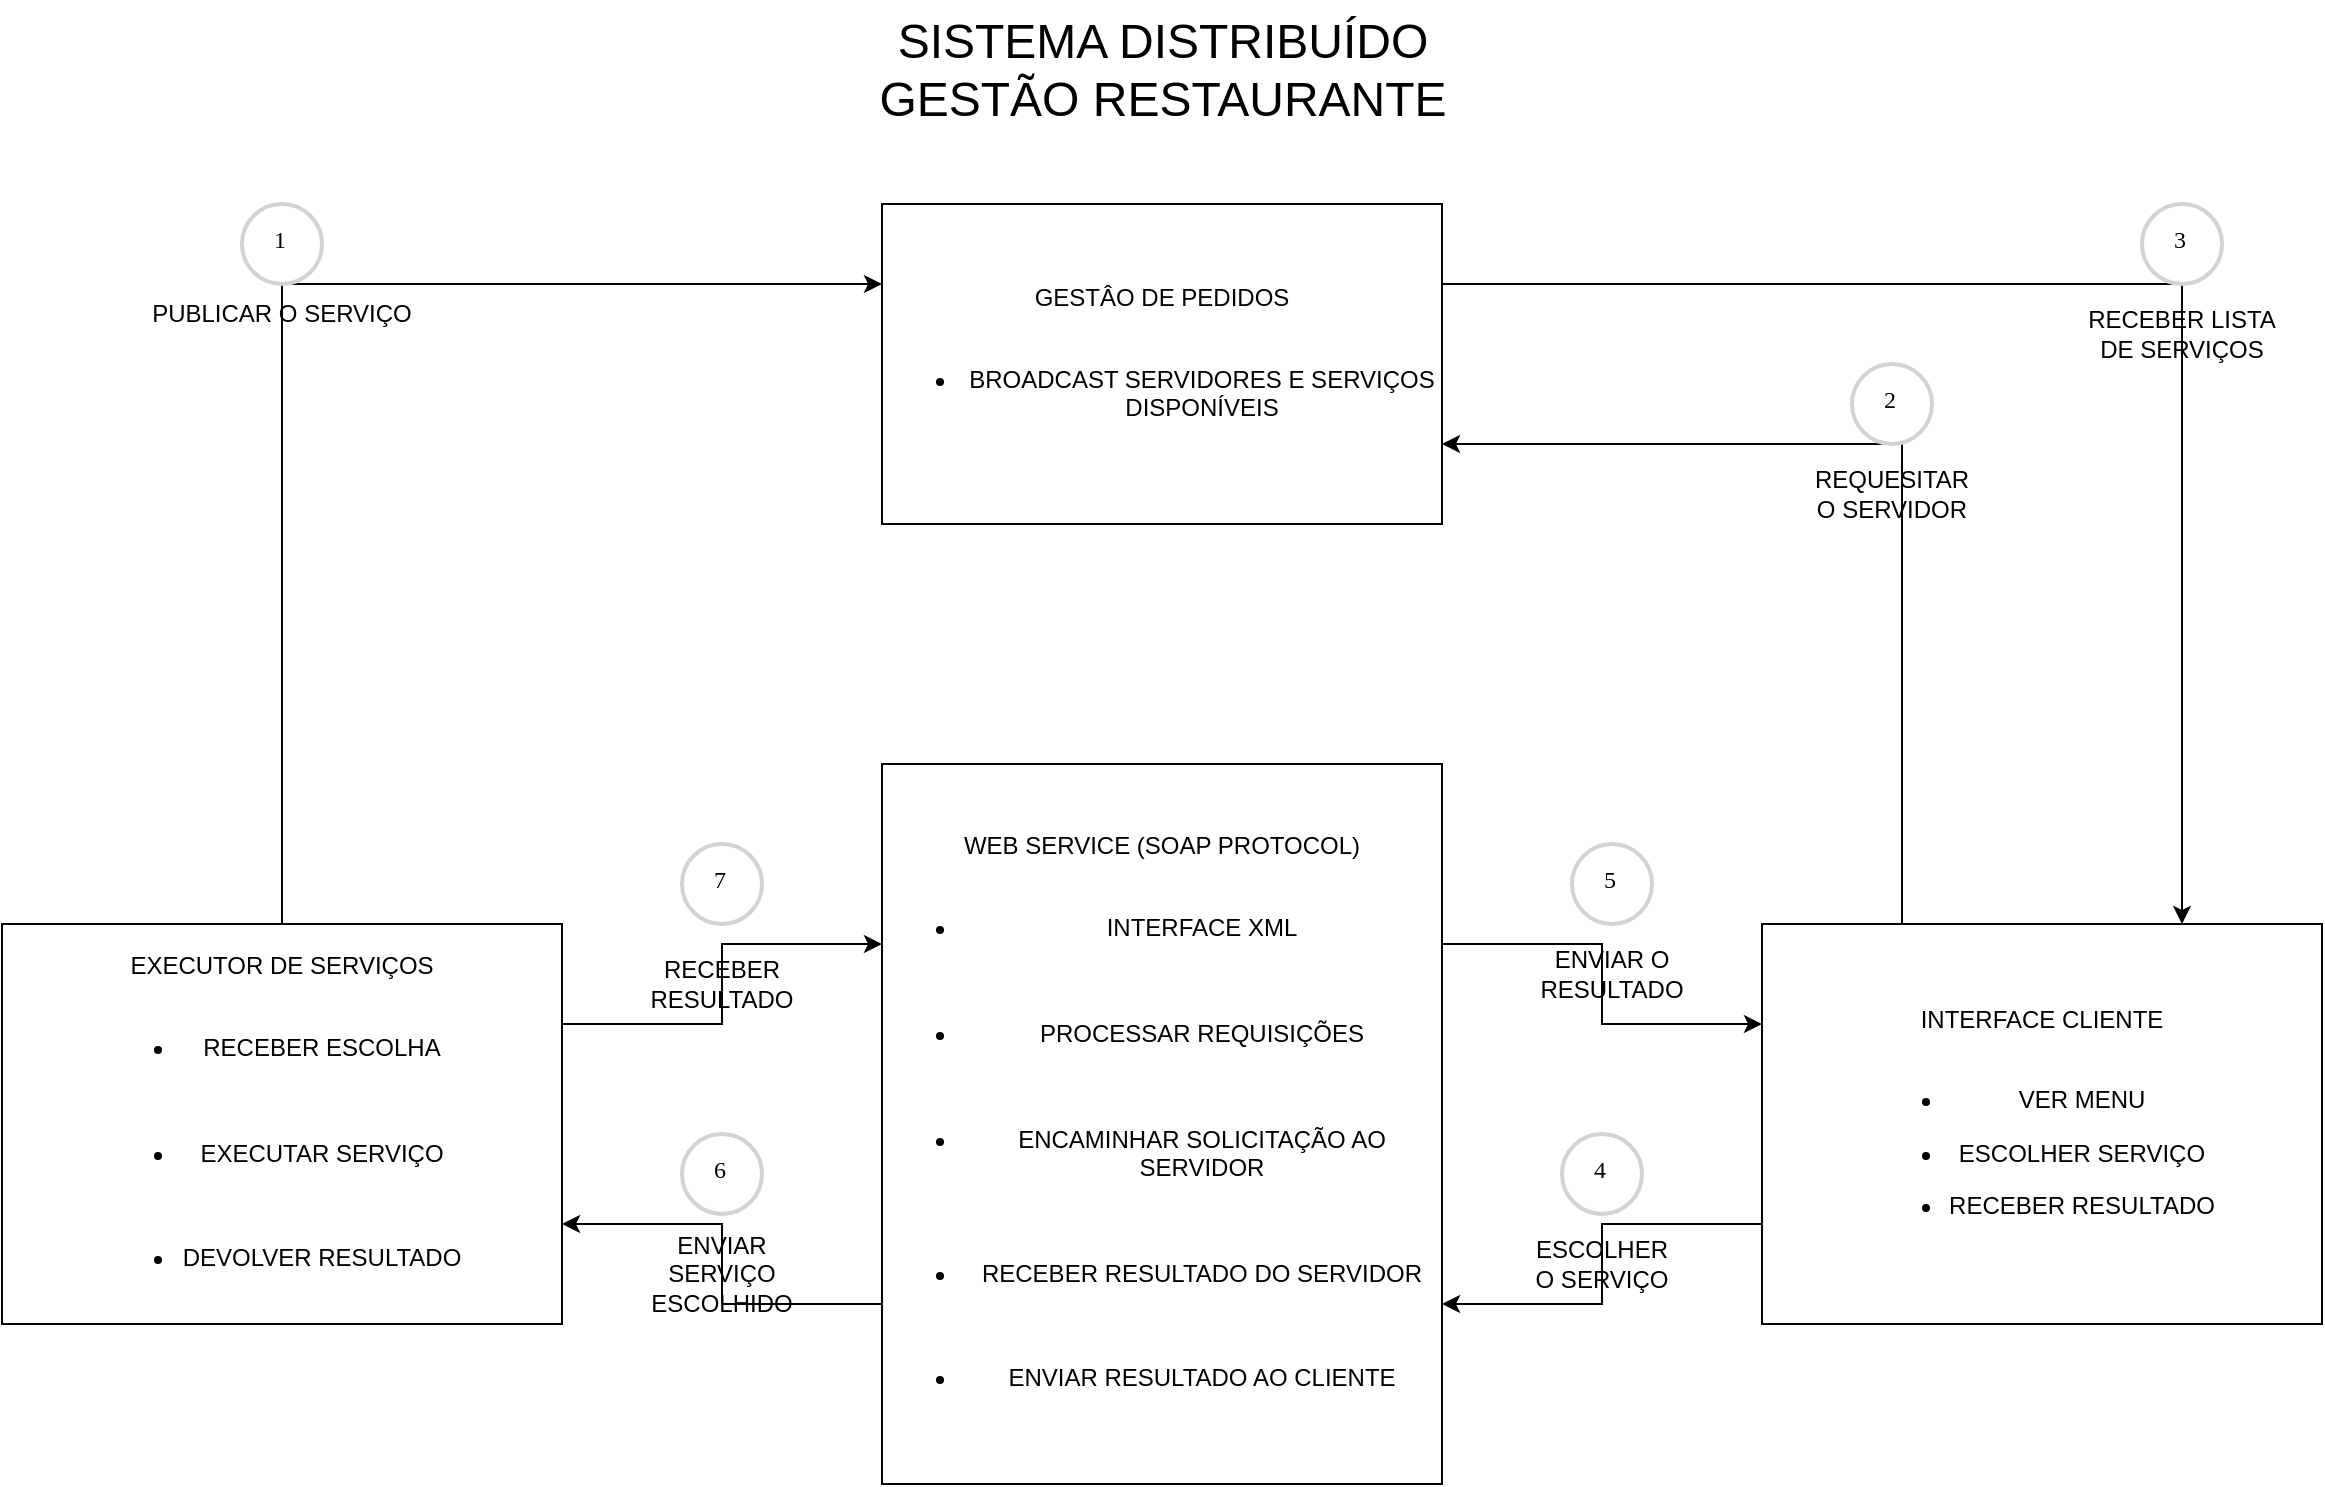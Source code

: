 <mxfile version="24.2.5" type="github">
  <diagram id="C5RBs43oDa-KdzZeNtuy" name="Page-1">
    <mxGraphModel dx="1118" dy="1125" grid="1" gridSize="10" guides="1" tooltips="1" connect="1" arrows="1" fold="1" page="1" pageScale="1" pageWidth="827" pageHeight="1169" math="0" shadow="0">
      <root>
        <mxCell id="WIyWlLk6GJQsqaUBKTNV-0" />
        <mxCell id="WIyWlLk6GJQsqaUBKTNV-1" parent="WIyWlLk6GJQsqaUBKTNV-0" />
        <mxCell id="5T0LsJ3Je5iSqzHqRbRl-8" style="edgeStyle=orthogonalEdgeStyle;rounded=0;orthogonalLoop=1;jettySize=auto;html=1;exitX=1;exitY=0.25;exitDx=0;exitDy=0;entryX=0.75;entryY=0;entryDx=0;entryDy=0;" edge="1" parent="WIyWlLk6GJQsqaUBKTNV-1" source="gP2lWgyANNql_YX0mgH6-0" target="gP2lWgyANNql_YX0mgH6-2">
          <mxGeometry relative="1" as="geometry" />
        </mxCell>
        <mxCell id="gP2lWgyANNql_YX0mgH6-0" value="&lt;div&gt;GESTÂO DE PEDIDOS&lt;br&gt;&lt;br&gt;&lt;/div&gt;&lt;div&gt;&lt;ul&gt;&lt;li&gt;BROADCAST SERVIDORES E SERVIÇOS DISPONÍVEIS&lt;/li&gt;&lt;/ul&gt;&lt;/div&gt;" style="rounded=0;whiteSpace=wrap;html=1;" parent="WIyWlLk6GJQsqaUBKTNV-1" vertex="1">
          <mxGeometry x="440" y="120" width="280" height="160" as="geometry" />
        </mxCell>
        <mxCell id="5T0LsJ3Je5iSqzHqRbRl-5" style="edgeStyle=orthogonalEdgeStyle;rounded=0;orthogonalLoop=1;jettySize=auto;html=1;exitX=0.5;exitY=0;exitDx=0;exitDy=0;entryX=0;entryY=0.25;entryDx=0;entryDy=0;" edge="1" parent="WIyWlLk6GJQsqaUBKTNV-1" source="gP2lWgyANNql_YX0mgH6-1" target="gP2lWgyANNql_YX0mgH6-0">
          <mxGeometry relative="1" as="geometry" />
        </mxCell>
        <mxCell id="5T0LsJ3Je5iSqzHqRbRl-14" style="edgeStyle=orthogonalEdgeStyle;rounded=0;orthogonalLoop=1;jettySize=auto;html=1;exitX=1;exitY=0.25;exitDx=0;exitDy=0;entryX=0;entryY=0.25;entryDx=0;entryDy=0;" edge="1" parent="WIyWlLk6GJQsqaUBKTNV-1" source="gP2lWgyANNql_YX0mgH6-1" target="gP2lWgyANNql_YX0mgH6-3">
          <mxGeometry relative="1" as="geometry" />
        </mxCell>
        <mxCell id="gP2lWgyANNql_YX0mgH6-1" value="&lt;div&gt;EXECUTOR DE SERVIÇOS&lt;br&gt;&lt;br&gt;&lt;/div&gt;&lt;div style=&quot;&quot;&gt;&lt;ul&gt;&lt;li&gt;RECEBER ESCOLHA&lt;/li&gt;&lt;/ul&gt;&lt;div&gt;&lt;br&gt;&lt;/div&gt;&lt;ul&gt;&lt;li&gt;EXECUTAR SERVIÇO&lt;/li&gt;&lt;/ul&gt;&lt;div&gt;&lt;br&gt;&lt;/div&gt;&lt;ul&gt;&lt;li&gt;DEVOLVER RESULTADO&lt;/li&gt;&lt;/ul&gt;&lt;/div&gt;" style="rounded=0;whiteSpace=wrap;html=1;" parent="WIyWlLk6GJQsqaUBKTNV-1" vertex="1">
          <mxGeometry y="480" width="280" height="200" as="geometry" />
        </mxCell>
        <mxCell id="5T0LsJ3Je5iSqzHqRbRl-7" style="edgeStyle=orthogonalEdgeStyle;rounded=0;orthogonalLoop=1;jettySize=auto;html=1;exitX=0.25;exitY=0;exitDx=0;exitDy=0;entryX=1;entryY=0.75;entryDx=0;entryDy=0;" edge="1" parent="WIyWlLk6GJQsqaUBKTNV-1" source="gP2lWgyANNql_YX0mgH6-2" target="gP2lWgyANNql_YX0mgH6-0">
          <mxGeometry relative="1" as="geometry" />
        </mxCell>
        <mxCell id="5T0LsJ3Je5iSqzHqRbRl-17" style="edgeStyle=orthogonalEdgeStyle;rounded=0;orthogonalLoop=1;jettySize=auto;html=1;exitX=0;exitY=0.75;exitDx=0;exitDy=0;entryX=1;entryY=0.75;entryDx=0;entryDy=0;" edge="1" parent="WIyWlLk6GJQsqaUBKTNV-1" source="gP2lWgyANNql_YX0mgH6-2" target="gP2lWgyANNql_YX0mgH6-3">
          <mxGeometry relative="1" as="geometry" />
        </mxCell>
        <mxCell id="gP2lWgyANNql_YX0mgH6-2" value="INTERFACE CLIENTE&lt;div&gt;&lt;br&gt;&lt;/div&gt;&lt;div&gt;&lt;ul&gt;&lt;li&gt;VER MENU&lt;/li&gt;&lt;/ul&gt;&lt;/div&gt;&lt;div style=&quot;&quot;&gt;&lt;ul&gt;&lt;li&gt;ESCOLHER SERVIÇO&lt;/li&gt;&lt;/ul&gt;&lt;ul&gt;&lt;li&gt;RECEBER RESULTADO&lt;/li&gt;&lt;/ul&gt;&lt;/div&gt;" style="rounded=0;whiteSpace=wrap;html=1;" parent="WIyWlLk6GJQsqaUBKTNV-1" vertex="1">
          <mxGeometry x="880" y="480" width="280" height="200" as="geometry" />
        </mxCell>
        <mxCell id="5T0LsJ3Je5iSqzHqRbRl-12" style="edgeStyle=orthogonalEdgeStyle;rounded=0;orthogonalLoop=1;jettySize=auto;html=1;exitX=1;exitY=0.25;exitDx=0;exitDy=0;entryX=0;entryY=0.25;entryDx=0;entryDy=0;" edge="1" parent="WIyWlLk6GJQsqaUBKTNV-1" source="gP2lWgyANNql_YX0mgH6-3" target="gP2lWgyANNql_YX0mgH6-2">
          <mxGeometry relative="1" as="geometry" />
        </mxCell>
        <mxCell id="5T0LsJ3Je5iSqzHqRbRl-16" style="edgeStyle=orthogonalEdgeStyle;rounded=0;orthogonalLoop=1;jettySize=auto;html=1;exitX=0;exitY=0.75;exitDx=0;exitDy=0;entryX=1;entryY=0.75;entryDx=0;entryDy=0;" edge="1" parent="WIyWlLk6GJQsqaUBKTNV-1" source="gP2lWgyANNql_YX0mgH6-3" target="gP2lWgyANNql_YX0mgH6-1">
          <mxGeometry relative="1" as="geometry" />
        </mxCell>
        <mxCell id="gP2lWgyANNql_YX0mgH6-3" value="WEB SERVICE (SOAP PROTOCOL)&lt;div&gt;&lt;br&gt;&lt;/div&gt;&lt;div style=&quot;&quot;&gt;&lt;ul&gt;&lt;li&gt;INTERFACE XML&lt;/li&gt;&lt;/ul&gt;&lt;div&gt;&lt;br&gt;&lt;/div&gt;&lt;ul&gt;&lt;li&gt;PROCESSAR REQUISIÇÕES&lt;/li&gt;&lt;/ul&gt;&lt;div&gt;&lt;br&gt;&lt;/div&gt;&lt;ul&gt;&lt;li&gt;ENCAMINHAR SOLICITAÇÃO AO SERVIDOR&lt;/li&gt;&lt;/ul&gt;&lt;div&gt;&lt;br&gt;&lt;/div&gt;&lt;ul&gt;&lt;li&gt;RECEBER RESULTADO DO SERVIDOR&lt;/li&gt;&lt;/ul&gt;&lt;div&gt;&lt;br&gt;&lt;/div&gt;&lt;ul&gt;&lt;li&gt;ENVIAR RESULTADO AO CLIENTE&lt;/li&gt;&lt;/ul&gt;&lt;/div&gt;" style="rounded=0;whiteSpace=wrap;html=1;" parent="WIyWlLk6GJQsqaUBKTNV-1" vertex="1">
          <mxGeometry x="440" y="400" width="280" height="360" as="geometry" />
        </mxCell>
        <mxCell id="5T0LsJ3Je5iSqzHqRbRl-3" value="" style="group" vertex="1" connectable="0" parent="WIyWlLk6GJQsqaUBKTNV-1">
          <mxGeometry x="60" y="120" width="160" height="70" as="geometry" />
        </mxCell>
        <mxCell id="gP2lWgyANNql_YX0mgH6-7" value="1" style="ellipse;whiteSpace=wrap;html=1;aspect=fixed;strokeWidth=2;fontFamily=Tahoma;spacingBottom=4;spacingRight=2;strokeColor=#d3d3d3;" parent="5T0LsJ3Je5iSqzHqRbRl-3" vertex="1">
          <mxGeometry x="60" width="40" height="40" as="geometry" />
        </mxCell>
        <mxCell id="gP2lWgyANNql_YX0mgH6-8" value="PUBLICAR O SERVIÇO" style="text;html=1;align=center;verticalAlign=middle;whiteSpace=wrap;rounded=0;" parent="5T0LsJ3Je5iSqzHqRbRl-3" vertex="1">
          <mxGeometry y="40" width="160" height="30" as="geometry" />
        </mxCell>
        <mxCell id="5T0LsJ3Je5iSqzHqRbRl-18" value="" style="group" vertex="1" connectable="0" parent="WIyWlLk6GJQsqaUBKTNV-1">
          <mxGeometry x="900" y="200" width="90" height="80" as="geometry" />
        </mxCell>
        <mxCell id="gP2lWgyANNql_YX0mgH6-17" value="2" style="ellipse;whiteSpace=wrap;html=1;aspect=fixed;strokeWidth=2;fontFamily=Tahoma;spacingBottom=4;spacingRight=2;strokeColor=#d3d3d3;" parent="5T0LsJ3Je5iSqzHqRbRl-18" vertex="1">
          <mxGeometry x="25" width="40" height="40" as="geometry" />
        </mxCell>
        <mxCell id="gP2lWgyANNql_YX0mgH6-18" value="REQUESITAR O SERVIDOR" style="text;html=1;align=center;verticalAlign=middle;whiteSpace=wrap;rounded=0;" parent="5T0LsJ3Je5iSqzHqRbRl-18" vertex="1">
          <mxGeometry y="50" width="90" height="30" as="geometry" />
        </mxCell>
        <mxCell id="5T0LsJ3Je5iSqzHqRbRl-19" value="" style="group" vertex="1" connectable="0" parent="WIyWlLk6GJQsqaUBKTNV-1">
          <mxGeometry x="1060" y="120" width="100" height="80" as="geometry" />
        </mxCell>
        <mxCell id="gP2lWgyANNql_YX0mgH6-19" value="3" style="ellipse;whiteSpace=wrap;html=1;aspect=fixed;strokeWidth=2;fontFamily=Tahoma;spacingBottom=4;spacingRight=2;strokeColor=#d3d3d3;" parent="5T0LsJ3Je5iSqzHqRbRl-19" vertex="1">
          <mxGeometry x="10" width="40" height="40" as="geometry" />
        </mxCell>
        <mxCell id="gP2lWgyANNql_YX0mgH6-20" value="RECEBER LISTA&lt;br&gt;DE SERVIÇOS" style="text;html=1;align=center;verticalAlign=middle;whiteSpace=wrap;rounded=0;" parent="5T0LsJ3Je5iSqzHqRbRl-19" vertex="1">
          <mxGeometry x="-30" y="50" width="120" height="30" as="geometry" />
        </mxCell>
        <mxCell id="5T0LsJ3Je5iSqzHqRbRl-21" value="" style="group" vertex="1" connectable="0" parent="WIyWlLk6GJQsqaUBKTNV-1">
          <mxGeometry x="760" y="585" width="80" height="80" as="geometry" />
        </mxCell>
        <mxCell id="gP2lWgyANNql_YX0mgH6-11" value="4" style="ellipse;whiteSpace=wrap;html=1;aspect=fixed;strokeWidth=2;fontFamily=Tahoma;spacingBottom=4;spacingRight=2;strokeColor=#d3d3d3;" parent="5T0LsJ3Je5iSqzHqRbRl-21" vertex="1">
          <mxGeometry x="20" width="40" height="40" as="geometry" />
        </mxCell>
        <mxCell id="gP2lWgyANNql_YX0mgH6-12" value="ESCOLHER O SERVIÇO" style="text;html=1;align=center;verticalAlign=middle;whiteSpace=wrap;rounded=0;" parent="5T0LsJ3Je5iSqzHqRbRl-21" vertex="1">
          <mxGeometry y="50" width="80" height="30" as="geometry" />
        </mxCell>
        <mxCell id="5T0LsJ3Je5iSqzHqRbRl-22" value="" style="group" vertex="1" connectable="0" parent="WIyWlLk6GJQsqaUBKTNV-1">
          <mxGeometry x="770" y="440" width="70" height="80" as="geometry" />
        </mxCell>
        <mxCell id="gP2lWgyANNql_YX0mgH6-13" value="5" style="ellipse;whiteSpace=wrap;html=1;aspect=fixed;strokeWidth=2;fontFamily=Tahoma;spacingBottom=4;spacingRight=2;strokeColor=#d3d3d3;" parent="5T0LsJ3Je5iSqzHqRbRl-22" vertex="1">
          <mxGeometry x="15" width="40" height="40" as="geometry" />
        </mxCell>
        <mxCell id="gP2lWgyANNql_YX0mgH6-14" value="ENVIAR O RESULTADO" style="text;html=1;align=center;verticalAlign=middle;whiteSpace=wrap;rounded=0;" parent="5T0LsJ3Je5iSqzHqRbRl-22" vertex="1">
          <mxGeometry y="50" width="70" height="30" as="geometry" />
        </mxCell>
        <mxCell id="5T0LsJ3Je5iSqzHqRbRl-23" value="" style="group" vertex="1" connectable="0" parent="WIyWlLk6GJQsqaUBKTNV-1">
          <mxGeometry x="320" y="585" width="80" height="90" as="geometry" />
        </mxCell>
        <mxCell id="gP2lWgyANNql_YX0mgH6-22" value="6" style="ellipse;whiteSpace=wrap;html=1;aspect=fixed;strokeWidth=2;fontFamily=Tahoma;spacingBottom=4;spacingRight=2;strokeColor=#d3d3d3;" parent="5T0LsJ3Je5iSqzHqRbRl-23" vertex="1">
          <mxGeometry x="20" width="40" height="40" as="geometry" />
        </mxCell>
        <mxCell id="gP2lWgyANNql_YX0mgH6-23" value="ENVIAR SERVIÇO ESCOLHIDO" style="text;html=1;align=center;verticalAlign=middle;whiteSpace=wrap;rounded=0;" parent="5T0LsJ3Je5iSqzHqRbRl-23" vertex="1">
          <mxGeometry y="50" width="80" height="40" as="geometry" />
        </mxCell>
        <mxCell id="5T0LsJ3Je5iSqzHqRbRl-25" value="" style="group" vertex="1" connectable="0" parent="WIyWlLk6GJQsqaUBKTNV-1">
          <mxGeometry x="320" y="440" width="80" height="90" as="geometry" />
        </mxCell>
        <mxCell id="gP2lWgyANNql_YX0mgH6-25" value="7" style="ellipse;whiteSpace=wrap;html=1;aspect=fixed;strokeWidth=2;fontFamily=Tahoma;spacingBottom=4;spacingRight=2;strokeColor=#d3d3d3;" parent="5T0LsJ3Je5iSqzHqRbRl-25" vertex="1">
          <mxGeometry x="20" width="40" height="40" as="geometry" />
        </mxCell>
        <mxCell id="gP2lWgyANNql_YX0mgH6-27" value="RECEBER RESULTADO" style="text;html=1;align=center;verticalAlign=middle;whiteSpace=wrap;rounded=0;" parent="5T0LsJ3Je5iSqzHqRbRl-25" vertex="1">
          <mxGeometry y="50" width="80" height="40" as="geometry" />
        </mxCell>
        <mxCell id="5T0LsJ3Je5iSqzHqRbRl-27" value="&lt;font style=&quot;font-size: 24px;&quot;&gt;SISTEMA DISTRIBUÍDO&lt;br&gt;GESTÃO RESTAURANTE&lt;/font&gt;" style="text;html=1;align=center;verticalAlign=middle;resizable=0;points=[];autosize=1;strokeColor=none;fillColor=none;" vertex="1" parent="WIyWlLk6GJQsqaUBKTNV-1">
          <mxGeometry x="425" y="18" width="310" height="70" as="geometry" />
        </mxCell>
      </root>
    </mxGraphModel>
  </diagram>
</mxfile>
